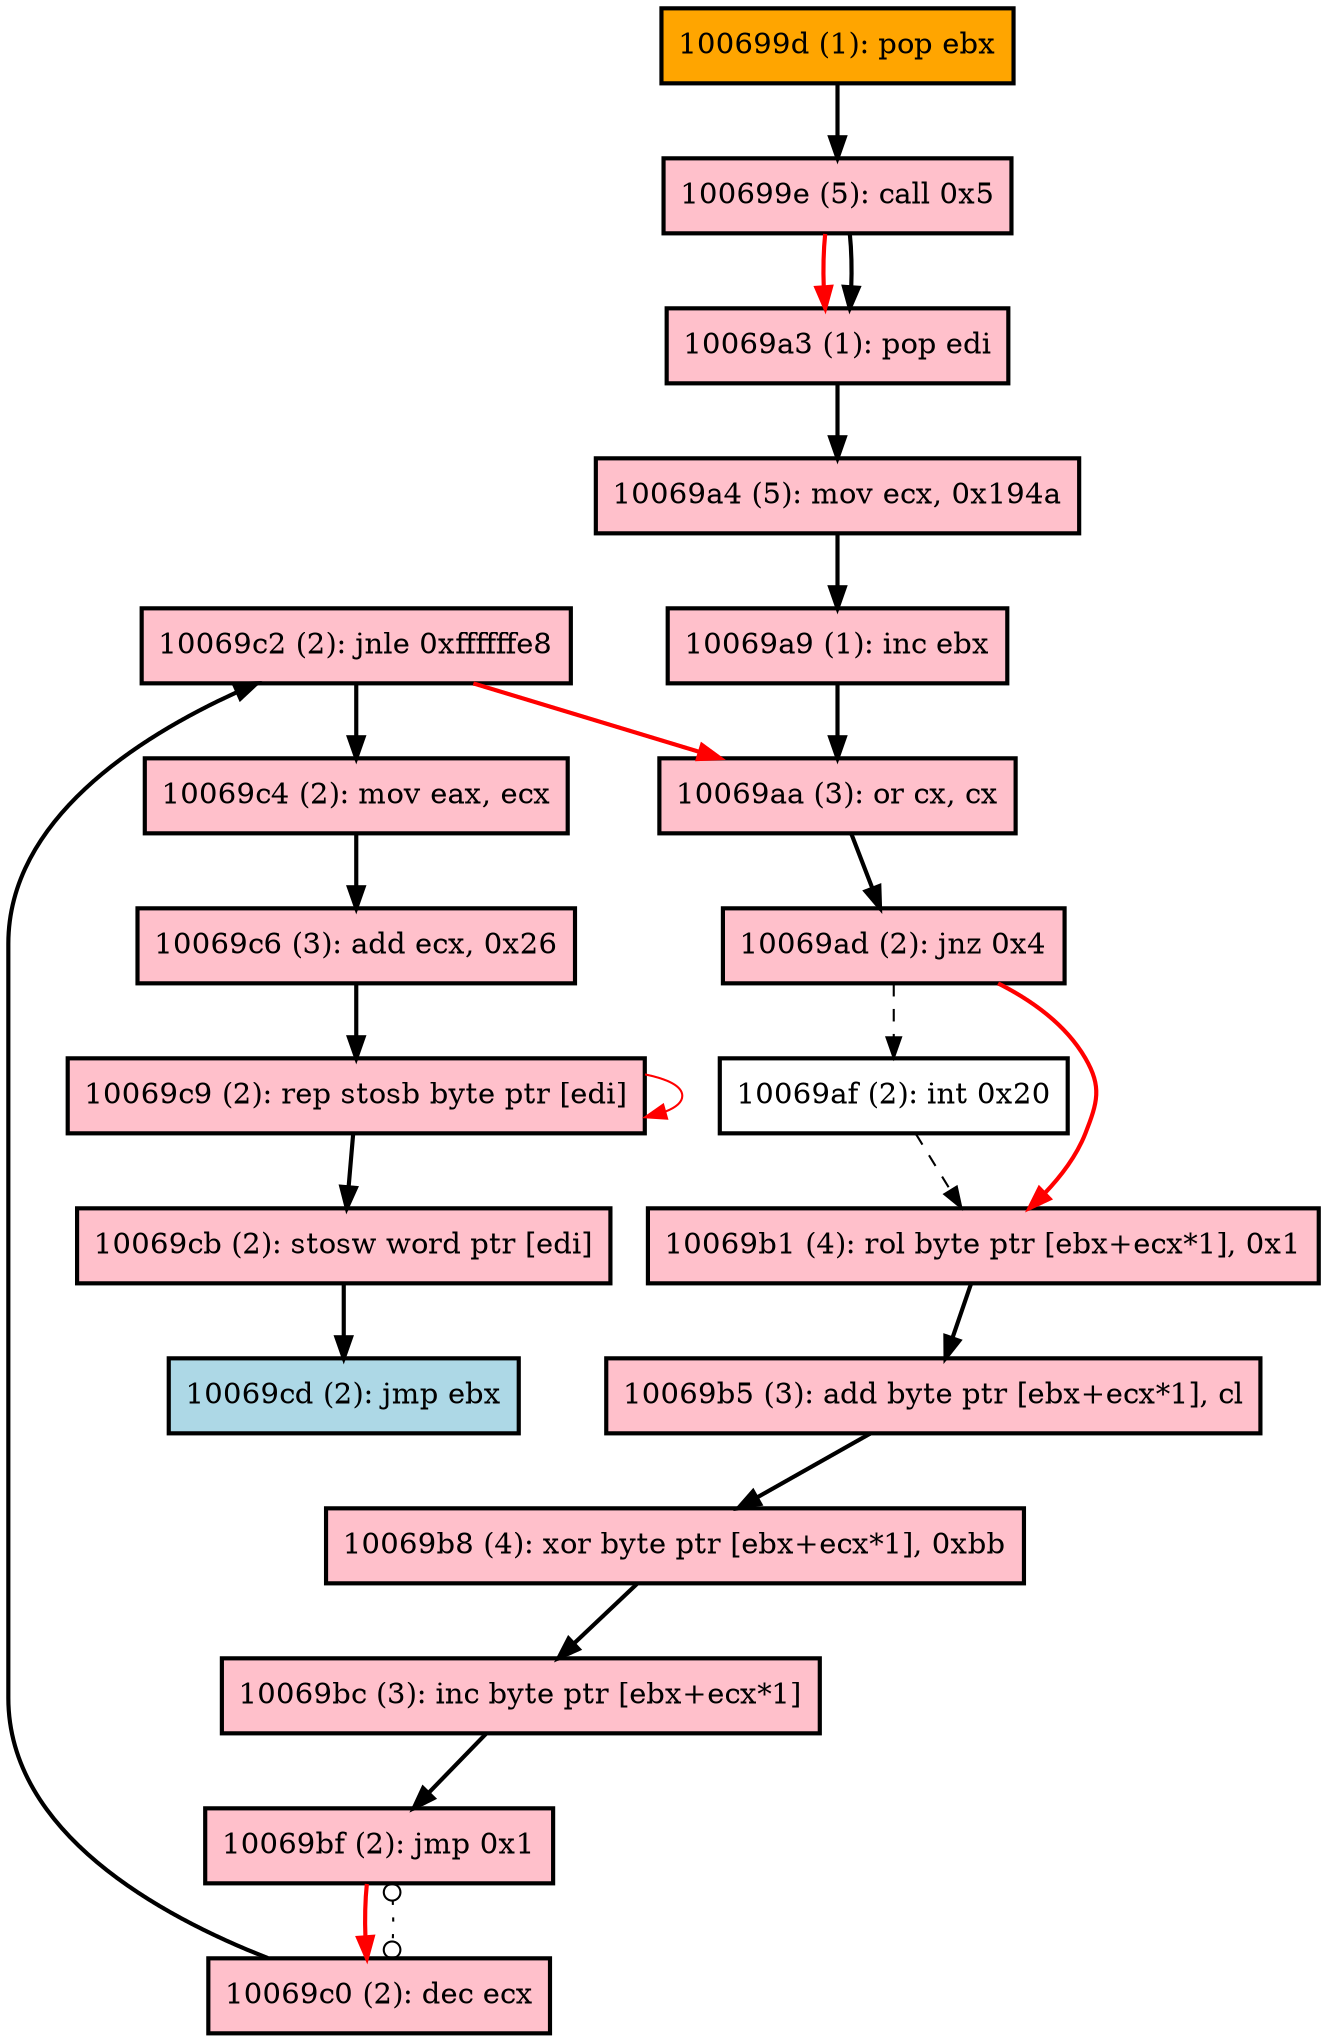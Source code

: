 digraph G{
"10069cb" [shape=box, style="bold, filled", fillcolor=pink, label="10069cb (2): stosw word ptr [edi]\l"]
"10069af" [shape=box, style="bold, filled", fillcolor=white, label="10069af (2): int 0x20\l"]
"10069c9" [shape=box, style="bold, filled", fillcolor=pink, label="10069c9 (2): rep stosb byte ptr [edi]\l"]
"10069c6" [shape=box, style="bold, filled", fillcolor=pink, label="10069c6 (3): add ecx, 0x26\l"]
"10069c0" [shape=box, style="bold, filled", fillcolor=pink, label="10069c0 (2): dec ecx\l"]
"10069bf" [shape=box, style="bold, filled", fillcolor=pink, label="10069bf (2): jmp 0x1\l"]
"10069bc" [shape=box, style="bold, filled", fillcolor=pink, label="10069bc (3): inc byte ptr [ebx+ecx*1]\l"]
"10069cd" [shape=box, style="bold, filled", fillcolor=lightblue, label="10069cd (2): jmp ebx\l"]
"100699d" [shape=box, style="bold, filled", fillcolor=orange, label="100699d (1): pop ebx\l"]
"10069a4" [shape=box, style="bold, filled", fillcolor=pink, label="10069a4 (5): mov ecx, 0x194a\l"]
"10069b1" [shape=box, style="bold, filled", fillcolor=pink, label="10069b1 (4): rol byte ptr [ebx+ecx*1], 0x1\l"]
"10069a3" [shape=box, style="bold, filled", fillcolor=pink, label="10069a3 (1): pop edi\l"]
"10069a9" [shape=box, style="bold, filled", fillcolor=pink, label="10069a9 (1): inc ebx\l"]
"10069c2" [shape=box, style="bold, filled", fillcolor=pink, label="10069c2 (2): jnle 0xffffffe8\l"]
"10069b5" [shape=box, style="bold, filled", fillcolor=pink, label="10069b5 (3): add byte ptr [ebx+ecx*1], cl\l"]
"10069aa" [shape=box, style="bold, filled", fillcolor=pink, label="10069aa (3): or cx, cx\l"]
"10069c4" [shape=box, style="bold, filled", fillcolor=pink, label="10069c4 (2): mov eax, ecx\l"]
"100699e" [shape=box, style="bold, filled", fillcolor=pink, label="100699e (5): call 0x5\l"]
"10069b8" [shape=box, style="bold, filled", fillcolor=pink, label="10069b8 (4): xor byte ptr [ebx+ecx*1], 0xbb\l"]
"10069ad" [shape=box, style="bold, filled", fillcolor=pink, label="10069ad (2): jnz 0x4\l"]
"100699d" -> "100699e" [color=black, dir=forward, arrowhead=normal, arrowtail=none, style=bold]
"10069a4" -> "10069a9" [color=black, dir=forward, arrowhead=normal, arrowtail=none, style=bold]
"10069a3" -> "10069a4" [color=black, dir=forward, arrowhead=normal, arrowtail=none, style=bold]
"10069a9" -> "10069aa" [color=black, dir=forward, arrowhead=normal, arrowtail=none, style=bold]
"10069aa" -> "10069ad" [color=black, dir=forward, arrowhead=normal, arrowtail=none, style=bold]
"10069ad" -> "10069b1" [color=red, dir=forward, arrowhead=normal, arrowtail=none, style=bold]
"10069ad" -> "10069af" [color=black, dir=forward, arrowhead=normal, arrowtail=none, style=dashed]
"10069b1" -> "10069b5" [color=black, dir=forward, arrowhead=normal, arrowtail=none, style=bold]
"10069cb" -> "10069cd" [color=black, dir=forward, arrowhead=normal, arrowtail=none, style=bold]
"10069af" -> "10069b1" [color=black, dir=forward, arrowhead=normal, arrowtail=none, style=dashed]
"10069c9" -> "10069cb" [color=black, dir=forward, arrowhead=normal, arrowtail=none, style=bold]
"10069c9" -> "10069c9" [color=red, dir=forward, arrowhead=normal, arrowtail=none, style=solid]
"10069c0" -> "10069c2" [color=black, dir=forward, arrowhead=normal, arrowtail=none, style=bold]
"10069c2" -> "10069aa" [color=red, dir=forward, arrowhead=normal, arrowtail=none, style=bold]
"10069c2" -> "10069c4" [color=black, dir=forward, arrowhead=normal, arrowtail=none, style=bold]
"10069b5" -> "10069b8" [color=black, dir=forward, arrowhead=normal, arrowtail=none, style=bold]
"10069c6" -> "10069c9" [color=black, dir=forward, arrowhead=normal, arrowtail=none, style=bold]
"100699e" -> "10069a3" [color=red, dir=forward, arrowhead=normal, arrowtail=none, style=bold]
"100699e" -> "10069a3" [color=black, dir=forward, arrowhead=normal, arrowtail=none, style=bold]
"10069b8" -> "10069bc" [color=black, dir=forward, arrowhead=normal, arrowtail=none, style=bold]
"10069c4" -> "10069c6" [color=black, dir=forward, arrowhead=normal, arrowtail=none, style=bold]
"10069bf" -> "10069c0" [color=red, dir=forward, arrowhead=normal, arrowtail=none, style=bold]
"10069bf" -> "10069c0" [color=black, dir=both, arrowhead=odot, arrowtail=odot, style=dotted]
"10069bc" -> "10069bf" [color=black, dir=forward, arrowhead=normal, arrowtail=none, style=bold]
}
